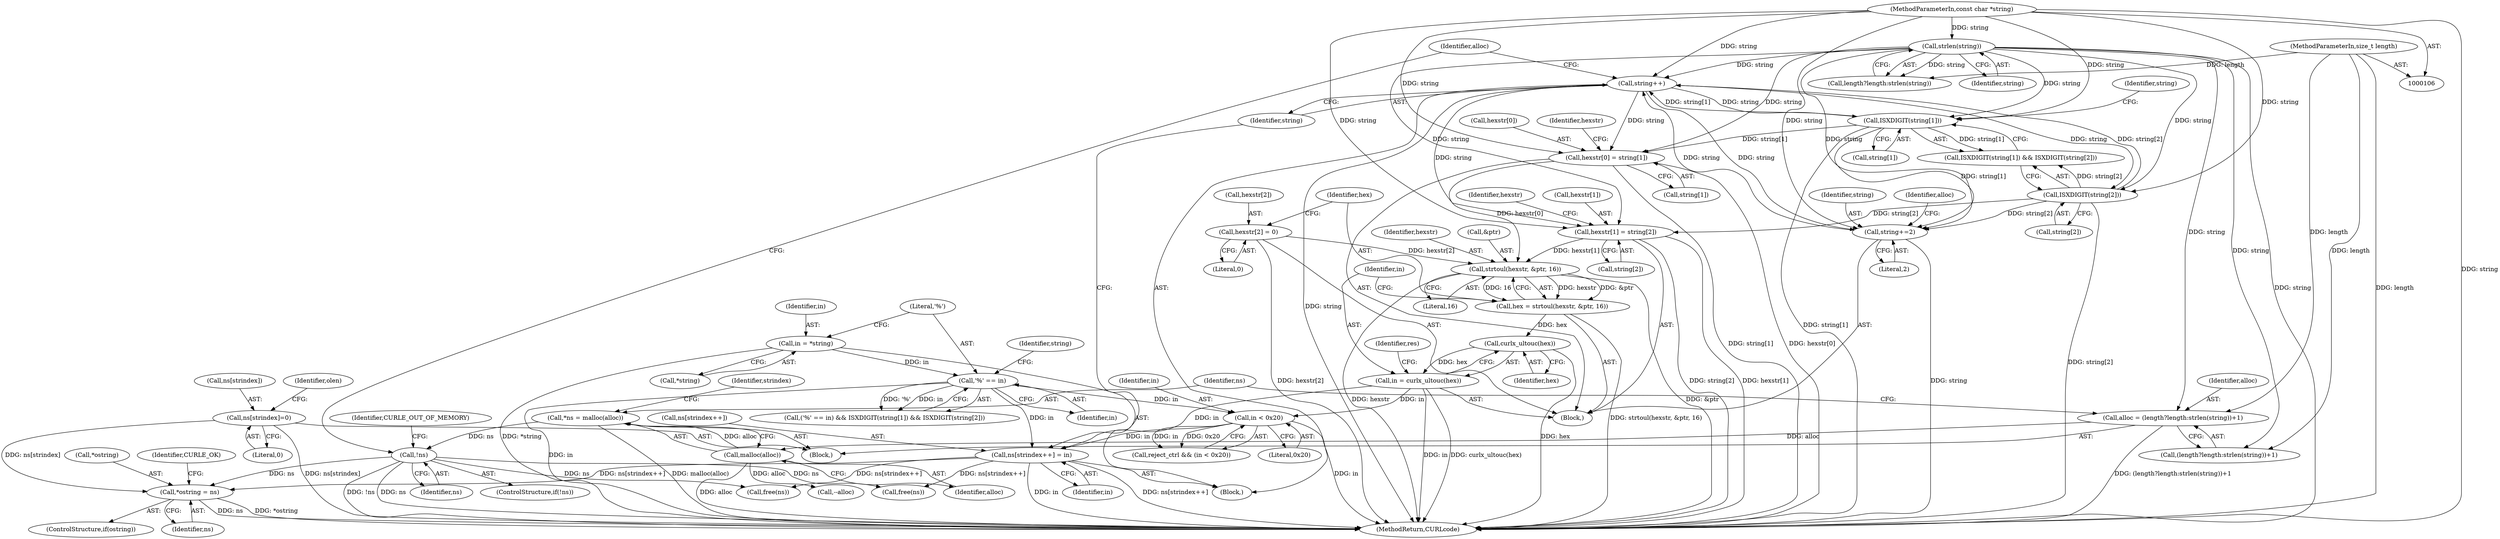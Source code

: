 digraph "1_curl_192c4f788d48f82c03e9cef40013f34370e90737@pointer" {
"1000250" [label="(Call,*ostring = ns)"];
"1000237" [label="(Call,ns[strindex]=0)"];
"1000229" [label="(Call,ns[strindex++] = in)"];
"1000194" [label="(Call,in = curlx_ultouc(hex))"];
"1000196" [label="(Call,curlx_ultouc(hex))"];
"1000187" [label="(Call,hex = strtoul(hexstr, &ptr, 16))"];
"1000189" [label="(Call,strtoul(hexstr, &ptr, 16))"];
"1000175" [label="(Call,hexstr[1] = string[2])"];
"1000235" [label="(Call,string++)"];
"1000157" [label="(Call,ISXDIGIT(string[1]))"];
"1000121" [label="(Call,strlen(string))"];
"1000108" [label="(MethodParameterIn,const char *string)"];
"1000212" [label="(Call,string+=2)"];
"1000161" [label="(Call,ISXDIGIT(string[2]))"];
"1000182" [label="(Call,hexstr[2] = 0)"];
"1000168" [label="(Call,hexstr[0] = string[1])"];
"1000153" [label="(Call,'%' == in)"];
"1000147" [label="(Call,in = *string)"];
"1000221" [label="(Call,in < 0x20)"];
"1000137" [label="(Call,!ns)"];
"1000125" [label="(Call,*ns = malloc(alloc))"];
"1000127" [label="(Call,malloc(alloc))"];
"1000115" [label="(Call,alloc = (length?length:strlen(string))+1)"];
"1000109" [label="(MethodParameterIn,size_t length)"];
"1000208" [label="(Call,free(ns))"];
"1000251" [label="(Call,*ostring)"];
"1000108" [label="(MethodParameterIn,const char *string)"];
"1000116" [label="(Identifier,alloc)"];
"1000230" [label="(Call,ns[strindex++])"];
"1000179" [label="(Call,string[2])"];
"1000126" [label="(Identifier,ns)"];
"1000237" [label="(Call,ns[strindex]=0)"];
"1000184" [label="(Identifier,hexstr)"];
"1000163" [label="(Identifier,string)"];
"1000118" [label="(Call,length?length:strlen(string))"];
"1000197" [label="(Identifier,hex)"];
"1000127" [label="(Call,malloc(alloc))"];
"1000222" [label="(Identifier,in)"];
"1000225" [label="(Call,free(ns))"];
"1000256" [label="(MethodReturn,CURLcode)"];
"1000191" [label="(Call,&ptr)"];
"1000213" [label="(Identifier,string)"];
"1000159" [label="(Identifier,string)"];
"1000149" [label="(Call,*string)"];
"1000223" [label="(Literal,0x20)"];
"1000138" [label="(Identifier,ns)"];
"1000188" [label="(Identifier,hex)"];
"1000183" [label="(Call,hexstr[2])"];
"1000186" [label="(Literal,0)"];
"1000155" [label="(Identifier,in)"];
"1000190" [label="(Identifier,hexstr)"];
"1000255" [label="(Identifier,CURLE_OK)"];
"1000187" [label="(Call,hex = strtoul(hexstr, &ptr, 16))"];
"1000169" [label="(Call,hexstr[0])"];
"1000216" [label="(Identifier,alloc)"];
"1000140" [label="(Identifier,CURLE_OUT_OF_MEMORY)"];
"1000125" [label="(Call,*ns = malloc(alloc))"];
"1000199" [label="(Identifier,res)"];
"1000214" [label="(Literal,2)"];
"1000158" [label="(Call,string[1])"];
"1000156" [label="(Call,ISXDIGIT(string[1]) && ISXDIGIT(string[2]))"];
"1000219" [label="(Call,reject_ctrl && (in < 0x20))"];
"1000176" [label="(Call,hexstr[1])"];
"1000248" [label="(ControlStructure,if(ostring))"];
"1000172" [label="(Call,string[1])"];
"1000235" [label="(Call,string++)"];
"1000162" [label="(Call,string[2])"];
"1000229" [label="(Call,ns[strindex++] = in)"];
"1000253" [label="(Identifier,ns)"];
"1000221" [label="(Call,in < 0x20)"];
"1000165" [label="(Block,)"];
"1000243" [label="(Identifier,olen)"];
"1000122" [label="(Identifier,string)"];
"1000117" [label="(Call,(length?length:strlen(string))+1)"];
"1000154" [label="(Literal,'%')"];
"1000147" [label="(Call,in = *string)"];
"1000148" [label="(Identifier,in)"];
"1000143" [label="(Call,--alloc)"];
"1000193" [label="(Literal,16)"];
"1000109" [label="(MethodParameterIn,size_t length)"];
"1000152" [label="(Call,('%' == in) && ISXDIGIT(string[1]) && ISXDIGIT(string[2]))"];
"1000241" [label="(Literal,0)"];
"1000238" [label="(Call,ns[strindex])"];
"1000196" [label="(Call,curlx_ultouc(hex))"];
"1000212" [label="(Call,string+=2)"];
"1000153" [label="(Call,'%' == in)"];
"1000234" [label="(Identifier,in)"];
"1000168" [label="(Call,hexstr[0] = string[1])"];
"1000236" [label="(Identifier,string)"];
"1000115" [label="(Call,alloc = (length?length:strlen(string))+1)"];
"1000157" [label="(Call,ISXDIGIT(string[1]))"];
"1000177" [label="(Identifier,hexstr)"];
"1000144" [label="(Identifier,alloc)"];
"1000195" [label="(Identifier,in)"];
"1000175" [label="(Call,hexstr[1] = string[2])"];
"1000146" [label="(Block,)"];
"1000189" [label="(Call,strtoul(hexstr, &ptr, 16))"];
"1000137" [label="(Call,!ns)"];
"1000194" [label="(Call,in = curlx_ultouc(hex))"];
"1000121" [label="(Call,strlen(string))"];
"1000132" [label="(Identifier,strindex)"];
"1000113" [label="(Block,)"];
"1000128" [label="(Identifier,alloc)"];
"1000161" [label="(Call,ISXDIGIT(string[2]))"];
"1000250" [label="(Call,*ostring = ns)"];
"1000136" [label="(ControlStructure,if(!ns))"];
"1000182" [label="(Call,hexstr[2] = 0)"];
"1000250" -> "1000248"  [label="AST: "];
"1000250" -> "1000253"  [label="CFG: "];
"1000251" -> "1000250"  [label="AST: "];
"1000253" -> "1000250"  [label="AST: "];
"1000255" -> "1000250"  [label="CFG: "];
"1000250" -> "1000256"  [label="DDG: *ostring"];
"1000250" -> "1000256"  [label="DDG: ns"];
"1000237" -> "1000250"  [label="DDG: ns[strindex]"];
"1000229" -> "1000250"  [label="DDG: ns[strindex++]"];
"1000137" -> "1000250"  [label="DDG: ns"];
"1000237" -> "1000113"  [label="AST: "];
"1000237" -> "1000241"  [label="CFG: "];
"1000238" -> "1000237"  [label="AST: "];
"1000241" -> "1000237"  [label="AST: "];
"1000243" -> "1000237"  [label="CFG: "];
"1000237" -> "1000256"  [label="DDG: ns[strindex]"];
"1000229" -> "1000146"  [label="AST: "];
"1000229" -> "1000234"  [label="CFG: "];
"1000230" -> "1000229"  [label="AST: "];
"1000234" -> "1000229"  [label="AST: "];
"1000236" -> "1000229"  [label="CFG: "];
"1000229" -> "1000256"  [label="DDG: in"];
"1000229" -> "1000256"  [label="DDG: ns[strindex++]"];
"1000229" -> "1000208"  [label="DDG: ns[strindex++]"];
"1000229" -> "1000225"  [label="DDG: ns[strindex++]"];
"1000194" -> "1000229"  [label="DDG: in"];
"1000153" -> "1000229"  [label="DDG: in"];
"1000221" -> "1000229"  [label="DDG: in"];
"1000194" -> "1000165"  [label="AST: "];
"1000194" -> "1000196"  [label="CFG: "];
"1000195" -> "1000194"  [label="AST: "];
"1000196" -> "1000194"  [label="AST: "];
"1000199" -> "1000194"  [label="CFG: "];
"1000194" -> "1000256"  [label="DDG: in"];
"1000194" -> "1000256"  [label="DDG: curlx_ultouc(hex)"];
"1000196" -> "1000194"  [label="DDG: hex"];
"1000194" -> "1000221"  [label="DDG: in"];
"1000196" -> "1000197"  [label="CFG: "];
"1000197" -> "1000196"  [label="AST: "];
"1000196" -> "1000256"  [label="DDG: hex"];
"1000187" -> "1000196"  [label="DDG: hex"];
"1000187" -> "1000165"  [label="AST: "];
"1000187" -> "1000189"  [label="CFG: "];
"1000188" -> "1000187"  [label="AST: "];
"1000189" -> "1000187"  [label="AST: "];
"1000195" -> "1000187"  [label="CFG: "];
"1000187" -> "1000256"  [label="DDG: strtoul(hexstr, &ptr, 16)"];
"1000189" -> "1000187"  [label="DDG: hexstr"];
"1000189" -> "1000187"  [label="DDG: &ptr"];
"1000189" -> "1000187"  [label="DDG: 16"];
"1000189" -> "1000193"  [label="CFG: "];
"1000190" -> "1000189"  [label="AST: "];
"1000191" -> "1000189"  [label="AST: "];
"1000193" -> "1000189"  [label="AST: "];
"1000189" -> "1000256"  [label="DDG: hexstr"];
"1000189" -> "1000256"  [label="DDG: &ptr"];
"1000175" -> "1000189"  [label="DDG: hexstr[1]"];
"1000182" -> "1000189"  [label="DDG: hexstr[2]"];
"1000168" -> "1000189"  [label="DDG: hexstr[0]"];
"1000175" -> "1000165"  [label="AST: "];
"1000175" -> "1000179"  [label="CFG: "];
"1000176" -> "1000175"  [label="AST: "];
"1000179" -> "1000175"  [label="AST: "];
"1000184" -> "1000175"  [label="CFG: "];
"1000175" -> "1000256"  [label="DDG: string[2]"];
"1000175" -> "1000256"  [label="DDG: hexstr[1]"];
"1000235" -> "1000175"  [label="DDG: string"];
"1000121" -> "1000175"  [label="DDG: string"];
"1000161" -> "1000175"  [label="DDG: string[2]"];
"1000108" -> "1000175"  [label="DDG: string"];
"1000235" -> "1000146"  [label="AST: "];
"1000235" -> "1000236"  [label="CFG: "];
"1000236" -> "1000235"  [label="AST: "];
"1000144" -> "1000235"  [label="CFG: "];
"1000235" -> "1000256"  [label="DDG: string"];
"1000235" -> "1000157"  [label="DDG: string"];
"1000235" -> "1000161"  [label="DDG: string"];
"1000235" -> "1000168"  [label="DDG: string"];
"1000235" -> "1000212"  [label="DDG: string"];
"1000157" -> "1000235"  [label="DDG: string[1]"];
"1000212" -> "1000235"  [label="DDG: string"];
"1000121" -> "1000235"  [label="DDG: string"];
"1000161" -> "1000235"  [label="DDG: string[2]"];
"1000108" -> "1000235"  [label="DDG: string"];
"1000157" -> "1000156"  [label="AST: "];
"1000157" -> "1000158"  [label="CFG: "];
"1000158" -> "1000157"  [label="AST: "];
"1000163" -> "1000157"  [label="CFG: "];
"1000156" -> "1000157"  [label="CFG: "];
"1000157" -> "1000256"  [label="DDG: string[1]"];
"1000157" -> "1000156"  [label="DDG: string[1]"];
"1000121" -> "1000157"  [label="DDG: string"];
"1000108" -> "1000157"  [label="DDG: string"];
"1000157" -> "1000168"  [label="DDG: string[1]"];
"1000157" -> "1000212"  [label="DDG: string[1]"];
"1000121" -> "1000118"  [label="AST: "];
"1000121" -> "1000122"  [label="CFG: "];
"1000122" -> "1000121"  [label="AST: "];
"1000118" -> "1000121"  [label="CFG: "];
"1000121" -> "1000256"  [label="DDG: string"];
"1000121" -> "1000115"  [label="DDG: string"];
"1000121" -> "1000117"  [label="DDG: string"];
"1000121" -> "1000118"  [label="DDG: string"];
"1000108" -> "1000121"  [label="DDG: string"];
"1000121" -> "1000161"  [label="DDG: string"];
"1000121" -> "1000168"  [label="DDG: string"];
"1000121" -> "1000212"  [label="DDG: string"];
"1000108" -> "1000106"  [label="AST: "];
"1000108" -> "1000256"  [label="DDG: string"];
"1000108" -> "1000161"  [label="DDG: string"];
"1000108" -> "1000168"  [label="DDG: string"];
"1000108" -> "1000212"  [label="DDG: string"];
"1000212" -> "1000165"  [label="AST: "];
"1000212" -> "1000214"  [label="CFG: "];
"1000213" -> "1000212"  [label="AST: "];
"1000214" -> "1000212"  [label="AST: "];
"1000216" -> "1000212"  [label="CFG: "];
"1000212" -> "1000256"  [label="DDG: string"];
"1000161" -> "1000212"  [label="DDG: string[2]"];
"1000161" -> "1000156"  [label="AST: "];
"1000161" -> "1000162"  [label="CFG: "];
"1000162" -> "1000161"  [label="AST: "];
"1000156" -> "1000161"  [label="CFG: "];
"1000161" -> "1000256"  [label="DDG: string[2]"];
"1000161" -> "1000156"  [label="DDG: string[2]"];
"1000182" -> "1000165"  [label="AST: "];
"1000182" -> "1000186"  [label="CFG: "];
"1000183" -> "1000182"  [label="AST: "];
"1000186" -> "1000182"  [label="AST: "];
"1000188" -> "1000182"  [label="CFG: "];
"1000182" -> "1000256"  [label="DDG: hexstr[2]"];
"1000168" -> "1000165"  [label="AST: "];
"1000168" -> "1000172"  [label="CFG: "];
"1000169" -> "1000168"  [label="AST: "];
"1000172" -> "1000168"  [label="AST: "];
"1000177" -> "1000168"  [label="CFG: "];
"1000168" -> "1000256"  [label="DDG: string[1]"];
"1000168" -> "1000256"  [label="DDG: hexstr[0]"];
"1000153" -> "1000152"  [label="AST: "];
"1000153" -> "1000155"  [label="CFG: "];
"1000154" -> "1000153"  [label="AST: "];
"1000155" -> "1000153"  [label="AST: "];
"1000159" -> "1000153"  [label="CFG: "];
"1000152" -> "1000153"  [label="CFG: "];
"1000153" -> "1000256"  [label="DDG: in"];
"1000153" -> "1000152"  [label="DDG: '%'"];
"1000153" -> "1000152"  [label="DDG: in"];
"1000147" -> "1000153"  [label="DDG: in"];
"1000153" -> "1000221"  [label="DDG: in"];
"1000147" -> "1000146"  [label="AST: "];
"1000147" -> "1000149"  [label="CFG: "];
"1000148" -> "1000147"  [label="AST: "];
"1000149" -> "1000147"  [label="AST: "];
"1000154" -> "1000147"  [label="CFG: "];
"1000147" -> "1000256"  [label="DDG: *string"];
"1000221" -> "1000219"  [label="AST: "];
"1000221" -> "1000223"  [label="CFG: "];
"1000222" -> "1000221"  [label="AST: "];
"1000223" -> "1000221"  [label="AST: "];
"1000219" -> "1000221"  [label="CFG: "];
"1000221" -> "1000256"  [label="DDG: in"];
"1000221" -> "1000219"  [label="DDG: in"];
"1000221" -> "1000219"  [label="DDG: 0x20"];
"1000137" -> "1000136"  [label="AST: "];
"1000137" -> "1000138"  [label="CFG: "];
"1000138" -> "1000137"  [label="AST: "];
"1000140" -> "1000137"  [label="CFG: "];
"1000144" -> "1000137"  [label="CFG: "];
"1000137" -> "1000256"  [label="DDG: ns"];
"1000137" -> "1000256"  [label="DDG: !ns"];
"1000125" -> "1000137"  [label="DDG: ns"];
"1000137" -> "1000208"  [label="DDG: ns"];
"1000137" -> "1000225"  [label="DDG: ns"];
"1000125" -> "1000113"  [label="AST: "];
"1000125" -> "1000127"  [label="CFG: "];
"1000126" -> "1000125"  [label="AST: "];
"1000127" -> "1000125"  [label="AST: "];
"1000132" -> "1000125"  [label="CFG: "];
"1000125" -> "1000256"  [label="DDG: malloc(alloc)"];
"1000127" -> "1000125"  [label="DDG: alloc"];
"1000127" -> "1000128"  [label="CFG: "];
"1000128" -> "1000127"  [label="AST: "];
"1000127" -> "1000256"  [label="DDG: alloc"];
"1000115" -> "1000127"  [label="DDG: alloc"];
"1000127" -> "1000143"  [label="DDG: alloc"];
"1000115" -> "1000113"  [label="AST: "];
"1000115" -> "1000117"  [label="CFG: "];
"1000116" -> "1000115"  [label="AST: "];
"1000117" -> "1000115"  [label="AST: "];
"1000126" -> "1000115"  [label="CFG: "];
"1000115" -> "1000256"  [label="DDG: (length?length:strlen(string))+1"];
"1000109" -> "1000115"  [label="DDG: length"];
"1000109" -> "1000106"  [label="AST: "];
"1000109" -> "1000256"  [label="DDG: length"];
"1000109" -> "1000117"  [label="DDG: length"];
"1000109" -> "1000118"  [label="DDG: length"];
}
